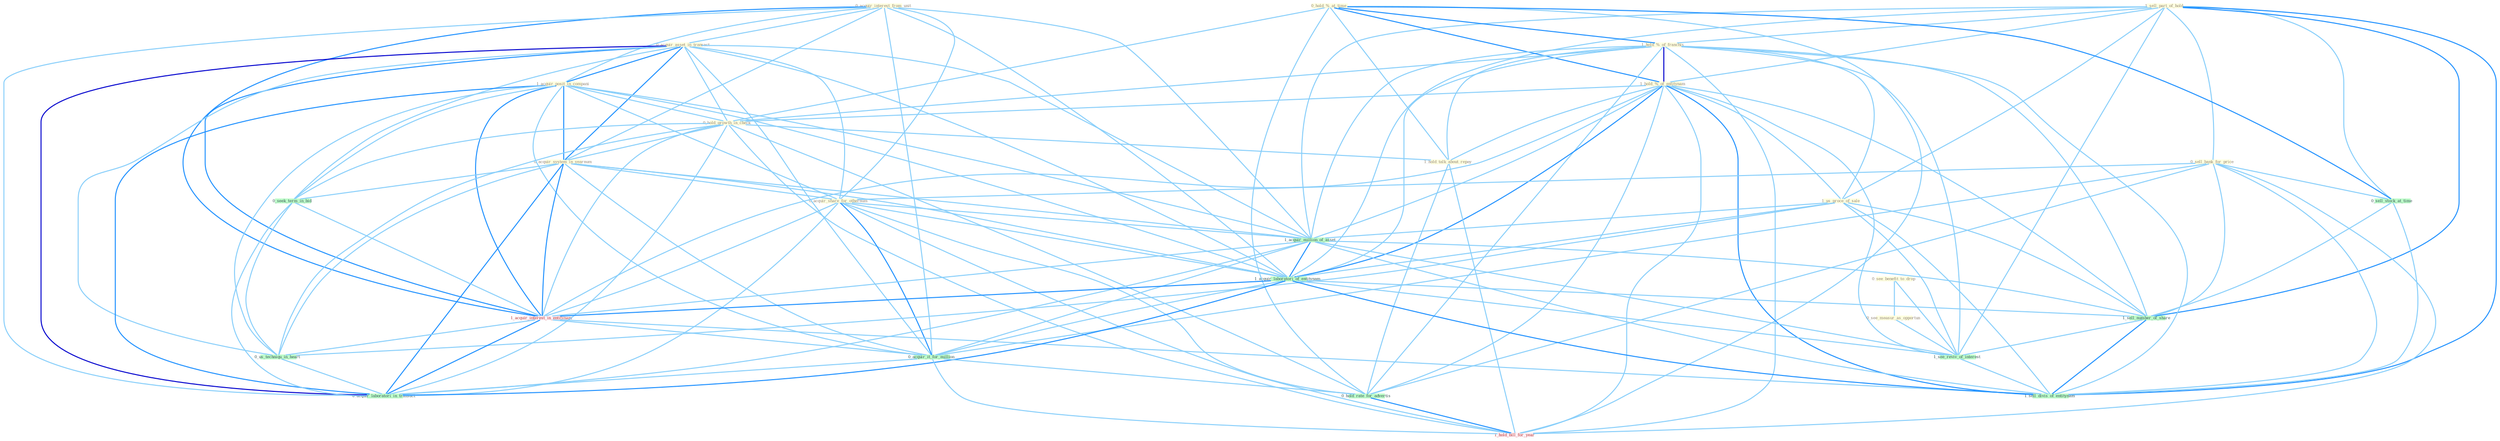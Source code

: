 Graph G{ 
    node
    [shape=polygon,style=filled,width=.5,height=.06,color="#BDFCC9",fixedsize=true,fontsize=4,
    fontcolor="#2f4f4f"];
    {node
    [color="#ffffe0", fontcolor="#8b7d6b"] "0_acquir_interest_from_unit " "1_sell_part_of_hold " "0_acquir_asset_in_transact " "0_hold_%_at_time " "1_hold_%_of_franchis " "1_acquir_posit_in_compani " "1_hold_%_of_entitynam " "0_hold_growth_in_check " "0_acquir_system_in_yearnum " "0_see_benefit_to_drop " "0_sell_bank_for_price " "0_acquir_share_for_othernum " "0_see_measur_as_opportun " "1_hold_talk_about_repay " "1_us_proce_of_sale "}
{node [color="#fff0f5", fontcolor="#b22222"] "1_acquir_interest_in_entitynam " "1_hold_bill_for_year "}
edge [color="#B0E2FF"];

	"0_acquir_interest_from_unit " -- "0_acquir_asset_in_transact " [w="1", color="#87cefa" ];
	"0_acquir_interest_from_unit " -- "1_acquir_posit_in_compani " [w="1", color="#87cefa" ];
	"0_acquir_interest_from_unit " -- "0_acquir_system_in_yearnum " [w="1", color="#87cefa" ];
	"0_acquir_interest_from_unit " -- "0_acquir_share_for_othernum " [w="1", color="#87cefa" ];
	"0_acquir_interest_from_unit " -- "1_acquir_million_of_asset " [w="1", color="#87cefa" ];
	"0_acquir_interest_from_unit " -- "1_acquir_laboratori_of_entitynam " [w="1", color="#87cefa" ];
	"0_acquir_interest_from_unit " -- "1_acquir_interest_in_entitynam " [w="2", color="#1e90ff" , len=0.8];
	"0_acquir_interest_from_unit " -- "0_acquir_it_for_million " [w="1", color="#87cefa" ];
	"0_acquir_interest_from_unit " -- "0_acquir_laboratori_in_transact " [w="1", color="#87cefa" ];
	"1_sell_part_of_hold " -- "1_hold_%_of_franchis " [w="1", color="#87cefa" ];
	"1_sell_part_of_hold " -- "1_hold_%_of_entitynam " [w="1", color="#87cefa" ];
	"1_sell_part_of_hold " -- "0_sell_bank_for_price " [w="1", color="#87cefa" ];
	"1_sell_part_of_hold " -- "1_us_proce_of_sale " [w="1", color="#87cefa" ];
	"1_sell_part_of_hold " -- "1_acquir_million_of_asset " [w="1", color="#87cefa" ];
	"1_sell_part_of_hold " -- "1_acquir_laboratori_of_entitynam " [w="1", color="#87cefa" ];
	"1_sell_part_of_hold " -- "0_sell_stock_at_time " [w="1", color="#87cefa" ];
	"1_sell_part_of_hold " -- "1_sell_number_of_share " [w="2", color="#1e90ff" , len=0.8];
	"1_sell_part_of_hold " -- "1_see_reviv_of_interest " [w="1", color="#87cefa" ];
	"1_sell_part_of_hold " -- "1_sell_divis_of_entitynam " [w="2", color="#1e90ff" , len=0.8];
	"0_acquir_asset_in_transact " -- "1_acquir_posit_in_compani " [w="2", color="#1e90ff" , len=0.8];
	"0_acquir_asset_in_transact " -- "0_hold_growth_in_check " [w="1", color="#87cefa" ];
	"0_acquir_asset_in_transact " -- "0_acquir_system_in_yearnum " [w="2", color="#1e90ff" , len=0.8];
	"0_acquir_asset_in_transact " -- "0_acquir_share_for_othernum " [w="1", color="#87cefa" ];
	"0_acquir_asset_in_transact " -- "1_acquir_million_of_asset " [w="1", color="#87cefa" ];
	"0_acquir_asset_in_transact " -- "1_acquir_laboratori_of_entitynam " [w="1", color="#87cefa" ];
	"0_acquir_asset_in_transact " -- "0_seek_term_in_bid " [w="1", color="#87cefa" ];
	"0_acquir_asset_in_transact " -- "1_acquir_interest_in_entitynam " [w="2", color="#1e90ff" , len=0.8];
	"0_acquir_asset_in_transact " -- "0_us_techniqu_in_heart " [w="1", color="#87cefa" ];
	"0_acquir_asset_in_transact " -- "0_acquir_it_for_million " [w="1", color="#87cefa" ];
	"0_acquir_asset_in_transact " -- "0_acquir_laboratori_in_transact " [w="3", color="#0000cd" , len=0.6];
	"0_hold_%_at_time " -- "1_hold_%_of_franchis " [w="2", color="#1e90ff" , len=0.8];
	"0_hold_%_at_time " -- "1_hold_%_of_entitynam " [w="2", color="#1e90ff" , len=0.8];
	"0_hold_%_at_time " -- "0_hold_growth_in_check " [w="1", color="#87cefa" ];
	"0_hold_%_at_time " -- "1_hold_talk_about_repay " [w="1", color="#87cefa" ];
	"0_hold_%_at_time " -- "0_hold_rate_for_advertis " [w="1", color="#87cefa" ];
	"0_hold_%_at_time " -- "0_sell_stock_at_time " [w="2", color="#1e90ff" , len=0.8];
	"0_hold_%_at_time " -- "1_hold_bill_for_year " [w="1", color="#87cefa" ];
	"1_hold_%_of_franchis " -- "1_hold_%_of_entitynam " [w="3", color="#0000cd" , len=0.6];
	"1_hold_%_of_franchis " -- "0_hold_growth_in_check " [w="1", color="#87cefa" ];
	"1_hold_%_of_franchis " -- "1_hold_talk_about_repay " [w="1", color="#87cefa" ];
	"1_hold_%_of_franchis " -- "1_us_proce_of_sale " [w="1", color="#87cefa" ];
	"1_hold_%_of_franchis " -- "1_acquir_million_of_asset " [w="1", color="#87cefa" ];
	"1_hold_%_of_franchis " -- "1_acquir_laboratori_of_entitynam " [w="1", color="#87cefa" ];
	"1_hold_%_of_franchis " -- "0_hold_rate_for_advertis " [w="1", color="#87cefa" ];
	"1_hold_%_of_franchis " -- "1_sell_number_of_share " [w="1", color="#87cefa" ];
	"1_hold_%_of_franchis " -- "1_see_reviv_of_interest " [w="1", color="#87cefa" ];
	"1_hold_%_of_franchis " -- "1_hold_bill_for_year " [w="1", color="#87cefa" ];
	"1_hold_%_of_franchis " -- "1_sell_divis_of_entitynam " [w="1", color="#87cefa" ];
	"1_acquir_posit_in_compani " -- "0_hold_growth_in_check " [w="1", color="#87cefa" ];
	"1_acquir_posit_in_compani " -- "0_acquir_system_in_yearnum " [w="2", color="#1e90ff" , len=0.8];
	"1_acquir_posit_in_compani " -- "0_acquir_share_for_othernum " [w="1", color="#87cefa" ];
	"1_acquir_posit_in_compani " -- "1_acquir_million_of_asset " [w="1", color="#87cefa" ];
	"1_acquir_posit_in_compani " -- "1_acquir_laboratori_of_entitynam " [w="1", color="#87cefa" ];
	"1_acquir_posit_in_compani " -- "0_seek_term_in_bid " [w="1", color="#87cefa" ];
	"1_acquir_posit_in_compani " -- "1_acquir_interest_in_entitynam " [w="2", color="#1e90ff" , len=0.8];
	"1_acquir_posit_in_compani " -- "0_us_techniqu_in_heart " [w="1", color="#87cefa" ];
	"1_acquir_posit_in_compani " -- "0_acquir_it_for_million " [w="1", color="#87cefa" ];
	"1_acquir_posit_in_compani " -- "0_acquir_laboratori_in_transact " [w="2", color="#1e90ff" , len=0.8];
	"1_hold_%_of_entitynam " -- "0_hold_growth_in_check " [w="1", color="#87cefa" ];
	"1_hold_%_of_entitynam " -- "1_hold_talk_about_repay " [w="1", color="#87cefa" ];
	"1_hold_%_of_entitynam " -- "1_us_proce_of_sale " [w="1", color="#87cefa" ];
	"1_hold_%_of_entitynam " -- "1_acquir_million_of_asset " [w="1", color="#87cefa" ];
	"1_hold_%_of_entitynam " -- "1_acquir_laboratori_of_entitynam " [w="2", color="#1e90ff" , len=0.8];
	"1_hold_%_of_entitynam " -- "1_acquir_interest_in_entitynam " [w="1", color="#87cefa" ];
	"1_hold_%_of_entitynam " -- "0_hold_rate_for_advertis " [w="1", color="#87cefa" ];
	"1_hold_%_of_entitynam " -- "1_sell_number_of_share " [w="1", color="#87cefa" ];
	"1_hold_%_of_entitynam " -- "1_see_reviv_of_interest " [w="1", color="#87cefa" ];
	"1_hold_%_of_entitynam " -- "1_hold_bill_for_year " [w="1", color="#87cefa" ];
	"1_hold_%_of_entitynam " -- "1_sell_divis_of_entitynam " [w="2", color="#1e90ff" , len=0.8];
	"0_hold_growth_in_check " -- "0_acquir_system_in_yearnum " [w="1", color="#87cefa" ];
	"0_hold_growth_in_check " -- "1_hold_talk_about_repay " [w="1", color="#87cefa" ];
	"0_hold_growth_in_check " -- "0_seek_term_in_bid " [w="1", color="#87cefa" ];
	"0_hold_growth_in_check " -- "1_acquir_interest_in_entitynam " [w="1", color="#87cefa" ];
	"0_hold_growth_in_check " -- "0_us_techniqu_in_heart " [w="1", color="#87cefa" ];
	"0_hold_growth_in_check " -- "0_hold_rate_for_advertis " [w="1", color="#87cefa" ];
	"0_hold_growth_in_check " -- "0_acquir_laboratori_in_transact " [w="1", color="#87cefa" ];
	"0_hold_growth_in_check " -- "1_hold_bill_for_year " [w="1", color="#87cefa" ];
	"0_acquir_system_in_yearnum " -- "0_acquir_share_for_othernum " [w="1", color="#87cefa" ];
	"0_acquir_system_in_yearnum " -- "1_acquir_million_of_asset " [w="1", color="#87cefa" ];
	"0_acquir_system_in_yearnum " -- "1_acquir_laboratori_of_entitynam " [w="1", color="#87cefa" ];
	"0_acquir_system_in_yearnum " -- "0_seek_term_in_bid " [w="1", color="#87cefa" ];
	"0_acquir_system_in_yearnum " -- "1_acquir_interest_in_entitynam " [w="2", color="#1e90ff" , len=0.8];
	"0_acquir_system_in_yearnum " -- "0_us_techniqu_in_heart " [w="1", color="#87cefa" ];
	"0_acquir_system_in_yearnum " -- "0_acquir_it_for_million " [w="1", color="#87cefa" ];
	"0_acquir_system_in_yearnum " -- "0_acquir_laboratori_in_transact " [w="2", color="#1e90ff" , len=0.8];
	"0_see_benefit_to_drop " -- "0_see_measur_as_opportun " [w="1", color="#87cefa" ];
	"0_see_benefit_to_drop " -- "1_see_reviv_of_interest " [w="1", color="#87cefa" ];
	"0_sell_bank_for_price " -- "0_acquir_share_for_othernum " [w="1", color="#87cefa" ];
	"0_sell_bank_for_price " -- "0_acquir_it_for_million " [w="1", color="#87cefa" ];
	"0_sell_bank_for_price " -- "0_hold_rate_for_advertis " [w="1", color="#87cefa" ];
	"0_sell_bank_for_price " -- "0_sell_stock_at_time " [w="1", color="#87cefa" ];
	"0_sell_bank_for_price " -- "1_sell_number_of_share " [w="1", color="#87cefa" ];
	"0_sell_bank_for_price " -- "1_hold_bill_for_year " [w="1", color="#87cefa" ];
	"0_sell_bank_for_price " -- "1_sell_divis_of_entitynam " [w="1", color="#87cefa" ];
	"0_acquir_share_for_othernum " -- "1_acquir_million_of_asset " [w="1", color="#87cefa" ];
	"0_acquir_share_for_othernum " -- "1_acquir_laboratori_of_entitynam " [w="1", color="#87cefa" ];
	"0_acquir_share_for_othernum " -- "1_acquir_interest_in_entitynam " [w="1", color="#87cefa" ];
	"0_acquir_share_for_othernum " -- "0_acquir_it_for_million " [w="2", color="#1e90ff" , len=0.8];
	"0_acquir_share_for_othernum " -- "0_hold_rate_for_advertis " [w="1", color="#87cefa" ];
	"0_acquir_share_for_othernum " -- "0_acquir_laboratori_in_transact " [w="1", color="#87cefa" ];
	"0_acquir_share_for_othernum " -- "1_hold_bill_for_year " [w="1", color="#87cefa" ];
	"0_see_measur_as_opportun " -- "1_see_reviv_of_interest " [w="1", color="#87cefa" ];
	"1_hold_talk_about_repay " -- "0_hold_rate_for_advertis " [w="1", color="#87cefa" ];
	"1_hold_talk_about_repay " -- "1_hold_bill_for_year " [w="1", color="#87cefa" ];
	"1_us_proce_of_sale " -- "1_acquir_million_of_asset " [w="1", color="#87cefa" ];
	"1_us_proce_of_sale " -- "1_acquir_laboratori_of_entitynam " [w="1", color="#87cefa" ];
	"1_us_proce_of_sale " -- "0_us_techniqu_in_heart " [w="1", color="#87cefa" ];
	"1_us_proce_of_sale " -- "1_sell_number_of_share " [w="1", color="#87cefa" ];
	"1_us_proce_of_sale " -- "1_see_reviv_of_interest " [w="1", color="#87cefa" ];
	"1_us_proce_of_sale " -- "1_sell_divis_of_entitynam " [w="1", color="#87cefa" ];
	"1_acquir_million_of_asset " -- "1_acquir_laboratori_of_entitynam " [w="2", color="#1e90ff" , len=0.8];
	"1_acquir_million_of_asset " -- "1_acquir_interest_in_entitynam " [w="1", color="#87cefa" ];
	"1_acquir_million_of_asset " -- "0_acquir_it_for_million " [w="1", color="#87cefa" ];
	"1_acquir_million_of_asset " -- "0_acquir_laboratori_in_transact " [w="1", color="#87cefa" ];
	"1_acquir_million_of_asset " -- "1_sell_number_of_share " [w="1", color="#87cefa" ];
	"1_acquir_million_of_asset " -- "1_see_reviv_of_interest " [w="1", color="#87cefa" ];
	"1_acquir_million_of_asset " -- "1_sell_divis_of_entitynam " [w="1", color="#87cefa" ];
	"1_acquir_laboratori_of_entitynam " -- "1_acquir_interest_in_entitynam " [w="2", color="#1e90ff" , len=0.8];
	"1_acquir_laboratori_of_entitynam " -- "0_acquir_it_for_million " [w="1", color="#87cefa" ];
	"1_acquir_laboratori_of_entitynam " -- "0_acquir_laboratori_in_transact " [w="2", color="#1e90ff" , len=0.8];
	"1_acquir_laboratori_of_entitynam " -- "1_sell_number_of_share " [w="1", color="#87cefa" ];
	"1_acquir_laboratori_of_entitynam " -- "1_see_reviv_of_interest " [w="1", color="#87cefa" ];
	"1_acquir_laboratori_of_entitynam " -- "1_sell_divis_of_entitynam " [w="2", color="#1e90ff" , len=0.8];
	"0_seek_term_in_bid " -- "1_acquir_interest_in_entitynam " [w="1", color="#87cefa" ];
	"0_seek_term_in_bid " -- "0_us_techniqu_in_heart " [w="1", color="#87cefa" ];
	"0_seek_term_in_bid " -- "0_acquir_laboratori_in_transact " [w="1", color="#87cefa" ];
	"1_acquir_interest_in_entitynam " -- "0_us_techniqu_in_heart " [w="1", color="#87cefa" ];
	"1_acquir_interest_in_entitynam " -- "0_acquir_it_for_million " [w="1", color="#87cefa" ];
	"1_acquir_interest_in_entitynam " -- "0_acquir_laboratori_in_transact " [w="2", color="#1e90ff" , len=0.8];
	"1_acquir_interest_in_entitynam " -- "1_sell_divis_of_entitynam " [w="1", color="#87cefa" ];
	"0_us_techniqu_in_heart " -- "0_acquir_laboratori_in_transact " [w="1", color="#87cefa" ];
	"0_acquir_it_for_million " -- "0_hold_rate_for_advertis " [w="1", color="#87cefa" ];
	"0_acquir_it_for_million " -- "0_acquir_laboratori_in_transact " [w="1", color="#87cefa" ];
	"0_acquir_it_for_million " -- "1_hold_bill_for_year " [w="1", color="#87cefa" ];
	"0_hold_rate_for_advertis " -- "1_hold_bill_for_year " [w="2", color="#1e90ff" , len=0.8];
	"0_sell_stock_at_time " -- "1_sell_number_of_share " [w="1", color="#87cefa" ];
	"0_sell_stock_at_time " -- "1_sell_divis_of_entitynam " [w="1", color="#87cefa" ];
	"1_sell_number_of_share " -- "1_see_reviv_of_interest " [w="1", color="#87cefa" ];
	"1_sell_number_of_share " -- "1_sell_divis_of_entitynam " [w="2", color="#1e90ff" , len=0.8];
	"1_see_reviv_of_interest " -- "1_sell_divis_of_entitynam " [w="1", color="#87cefa" ];
}